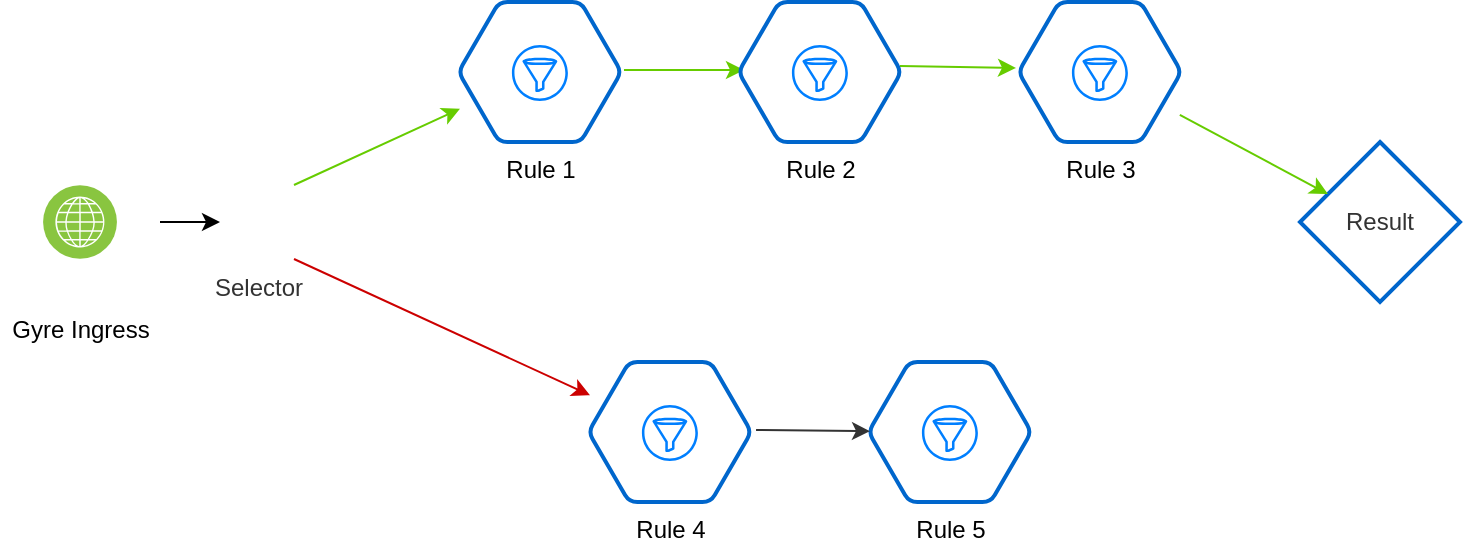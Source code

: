 <mxfile version="13.6.0" type="github">
  <diagram id="mbLd_7xyFMw22nvcEJfl" name="Page-1">
    <mxGraphModel dx="877" dy="548" grid="0" gridSize="10" guides="1" tooltips="1" connect="1" arrows="1" fold="1" page="1" pageScale="1" pageWidth="850" pageHeight="1100" math="0" shadow="0">
      <root>
        <mxCell id="0" />
        <mxCell id="1" parent="0" />
        <mxCell id="xcntaz-6WNTdHxSm8VjF-6" value="" style="group" vertex="1" connectable="0" parent="1">
          <mxGeometry x="15" y="400" width="80" height="80" as="geometry" />
        </mxCell>
        <mxCell id="xcntaz-6WNTdHxSm8VjF-84" value="" style="group" vertex="1" connectable="0" parent="xcntaz-6WNTdHxSm8VjF-6">
          <mxGeometry width="80" height="80" as="geometry" />
        </mxCell>
        <mxCell id="xcntaz-6WNTdHxSm8VjF-4" value="Gyre Ingress" style="shape=image;html=1;verticalAlign=top;verticalLabelPosition=bottom;labelBackgroundColor=#ffffff;imageAspect=0;aspect=fixed;image=https://cdn1.iconfinder.com/data/icons/Gallifreyan_icons/128/R_Hex_Empty.png" vertex="1" parent="xcntaz-6WNTdHxSm8VjF-84">
          <mxGeometry width="80" height="80" as="geometry" />
        </mxCell>
        <mxCell id="xcntaz-6WNTdHxSm8VjF-5" value="" style="aspect=fixed;perimeter=ellipsePerimeter;html=1;align=center;shadow=0;dashed=0;fontColor=#4277BB;labelBackgroundColor=#ffffff;fontSize=12;spacingTop=3;image;image=img/lib/ibm/infrastructure/channels.svg;" vertex="1" parent="xcntaz-6WNTdHxSm8VjF-84">
          <mxGeometry x="21.538" y="21.538" width="36.923" height="36.923" as="geometry" />
        </mxCell>
        <mxCell id="xcntaz-6WNTdHxSm8VjF-16" value="" style="group" vertex="1" connectable="0" parent="1">
          <mxGeometry x="450" y="510" width="79.91" height="70" as="geometry" />
        </mxCell>
        <mxCell id="xcntaz-6WNTdHxSm8VjF-81" value="" style="group" vertex="1" connectable="0" parent="xcntaz-6WNTdHxSm8VjF-16">
          <mxGeometry width="79.91" height="70" as="geometry" />
        </mxCell>
        <mxCell id="xcntaz-6WNTdHxSm8VjF-17" value="Rule 5" style="shape=mxgraph.gcp.extras.blue_hexagon;html=1;verticalLabelPosition=bottom;verticalAlign=top;align=center;fillColor=#FFFFFF;strokeWidth=2;strokeColor=#0066CC;" vertex="1" parent="xcntaz-6WNTdHxSm8VjF-81">
          <mxGeometry width="79.91" height="70" as="geometry" />
        </mxCell>
        <mxCell id="xcntaz-6WNTdHxSm8VjF-18" value="" style="outlineConnect=0;fontColor=#232F3E;gradientColor=none;fillColor=#ffffff;dashed=0;verticalLabelPosition=bottom;verticalAlign=top;align=center;html=1;fontSize=12;fontStyle=0;aspect=fixed;shape=mxgraph.aws4.resourceIcon;resIcon=mxgraph.aws4.filtering_rule;strokeColor=#007FFF;" vertex="1" parent="xcntaz-6WNTdHxSm8VjF-81">
          <mxGeometry x="22.45" y="18" width="35" height="35" as="geometry" />
        </mxCell>
        <mxCell id="xcntaz-6WNTdHxSm8VjF-19" value="" style="group;verticalAlign=bottom;" vertex="1" connectable="0" parent="1">
          <mxGeometry x="310" y="510" width="79.91" height="70" as="geometry" />
        </mxCell>
        <mxCell id="xcntaz-6WNTdHxSm8VjF-20" value="Rule 4" style="shape=mxgraph.gcp.extras.blue_hexagon;html=1;verticalLabelPosition=bottom;verticalAlign=top;align=center;fillColor=#FFFFFF;strokeWidth=2;strokeColor=#0066CC;" vertex="1" parent="xcntaz-6WNTdHxSm8VjF-19">
          <mxGeometry width="79.91" height="70" as="geometry" />
        </mxCell>
        <mxCell id="xcntaz-6WNTdHxSm8VjF-21" value="" style="outlineConnect=0;fontColor=#232F3E;gradientColor=none;fillColor=#ffffff;dashed=0;verticalLabelPosition=bottom;verticalAlign=top;align=center;html=1;fontSize=12;fontStyle=0;aspect=fixed;shape=mxgraph.aws4.resourceIcon;resIcon=mxgraph.aws4.filtering_rule;strokeColor=#007FFF;" vertex="1" parent="xcntaz-6WNTdHxSm8VjF-19">
          <mxGeometry x="22.45" y="18" width="35" height="35" as="geometry" />
        </mxCell>
        <mxCell id="xcntaz-6WNTdHxSm8VjF-23" value="" style="endArrow=classic;html=1;exitX=1.026;exitY=0.486;exitDx=0;exitDy=0;exitPerimeter=0;entryX=0.025;entryY=0.486;entryDx=0;entryDy=0;entryPerimeter=0;strokeColor=#66CC00;" edge="1" parent="1" source="xcntaz-6WNTdHxSm8VjF-7" target="xcntaz-6WNTdHxSm8VjF-37">
          <mxGeometry width="50" height="50" relative="1" as="geometry">
            <mxPoint x="355" y="420" as="sourcePoint" />
            <mxPoint x="425" y="470" as="targetPoint" />
          </mxGeometry>
        </mxCell>
        <mxCell id="xcntaz-6WNTdHxSm8VjF-24" value="" style="endArrow=classic;html=1;exitX=1.001;exitY=0.457;exitDx=0;exitDy=0;exitPerimeter=0;entryX=-0.025;entryY=0.514;entryDx=0;entryDy=0;entryPerimeter=0;strokeColor=#66CC00;" edge="1" parent="1">
          <mxGeometry width="50" height="50" relative="1" as="geometry">
            <mxPoint x="464.99" y="361.99" as="sourcePoint" />
            <mxPoint x="523.002" y="362.98" as="targetPoint" />
          </mxGeometry>
        </mxCell>
        <mxCell id="xcntaz-6WNTdHxSm8VjF-28" value="&lt;font color=&quot;#333333&quot;&gt;Selector&lt;/font&gt;" style="shape=image;html=1;verticalAlign=top;verticalLabelPosition=bottom;labelBackgroundColor=none;imageAspect=0;aspect=fixed;image=https://cdn2.iconfinder.com/data/icons/font-awesome/1792/share-alt-square-128.png;strokeColor=#007FFF;strokeWidth=2;fillColor=#FFFFFF;gradientColor=none;fontColor=#66FF66;" vertex="1" parent="1">
          <mxGeometry x="125" y="421.5" width="37" height="37" as="geometry" />
        </mxCell>
        <mxCell id="xcntaz-6WNTdHxSm8VjF-29" value="" style="endArrow=classic;html=1;fontColor=#66FF66;exitX=1;exitY=0.5;exitDx=0;exitDy=0;entryX=0;entryY=0.5;entryDx=0;entryDy=0;" edge="1" parent="1" source="xcntaz-6WNTdHxSm8VjF-4" target="xcntaz-6WNTdHxSm8VjF-28">
          <mxGeometry width="50" height="50" relative="1" as="geometry">
            <mxPoint x="105" y="670" as="sourcePoint" />
            <mxPoint x="155" y="620" as="targetPoint" />
          </mxGeometry>
        </mxCell>
        <mxCell id="xcntaz-6WNTdHxSm8VjF-30" value="" style="endArrow=classic;html=1;fontColor=#66FF66;exitX=1;exitY=0;exitDx=0;exitDy=0;strokeColor=#66CC00;" edge="1" parent="1" source="xcntaz-6WNTdHxSm8VjF-28" target="xcntaz-6WNTdHxSm8VjF-7">
          <mxGeometry width="50" height="50" relative="1" as="geometry">
            <mxPoint x="155" y="690" as="sourcePoint" />
            <mxPoint x="205" y="640" as="targetPoint" />
          </mxGeometry>
        </mxCell>
        <mxCell id="xcntaz-6WNTdHxSm8VjF-31" value="" style="endArrow=classic;html=1;exitX=1;exitY=1;exitDx=0;exitDy=0;fontColor=#FF0000;strokeColor=#CC0000;" edge="1" parent="1" source="xcntaz-6WNTdHxSm8VjF-28" target="xcntaz-6WNTdHxSm8VjF-20">
          <mxGeometry width="50" height="50" relative="1" as="geometry">
            <mxPoint x="195" y="700" as="sourcePoint" />
            <mxPoint x="245" y="650" as="targetPoint" />
          </mxGeometry>
        </mxCell>
        <mxCell id="xcntaz-6WNTdHxSm8VjF-32" value="" style="endArrow=classic;html=1;fontColor=#FF0000;exitX=1.039;exitY=0.486;exitDx=0;exitDy=0;exitPerimeter=0;strokeColor=#333333;" edge="1" parent="1" source="xcntaz-6WNTdHxSm8VjF-20" target="xcntaz-6WNTdHxSm8VjF-17">
          <mxGeometry width="50" height="50" relative="1" as="geometry">
            <mxPoint x="395" y="543" as="sourcePoint" />
            <mxPoint x="295" y="690" as="targetPoint" />
          </mxGeometry>
        </mxCell>
        <mxCell id="xcntaz-6WNTdHxSm8VjF-36" value="" style="group;verticalAlign=bottom;" vertex="1" connectable="0" parent="1">
          <mxGeometry x="385" y="330" width="79.91" height="70" as="geometry" />
        </mxCell>
        <mxCell id="xcntaz-6WNTdHxSm8VjF-37" value="Rule 2" style="shape=mxgraph.gcp.extras.blue_hexagon;html=1;verticalLabelPosition=bottom;verticalAlign=top;align=center;fillColor=#FFFFFF;strokeWidth=2;strokeColor=#0066CC;" vertex="1" parent="xcntaz-6WNTdHxSm8VjF-36">
          <mxGeometry width="79.91" height="70" as="geometry" />
        </mxCell>
        <mxCell id="xcntaz-6WNTdHxSm8VjF-38" value="" style="outlineConnect=0;fontColor=#232F3E;gradientColor=none;fillColor=#ffffff;dashed=0;verticalLabelPosition=bottom;verticalAlign=top;align=center;html=1;fontSize=12;fontStyle=0;aspect=fixed;shape=mxgraph.aws4.resourceIcon;resIcon=mxgraph.aws4.filtering_rule;strokeColor=#007FFF;" vertex="1" parent="xcntaz-6WNTdHxSm8VjF-36">
          <mxGeometry x="22.45" y="18" width="35" height="35" as="geometry" />
        </mxCell>
        <mxCell id="xcntaz-6WNTdHxSm8VjF-39" value="" style="shape=image;html=1;verticalAlign=top;verticalLabelPosition=bottom;labelBackgroundColor=#ffffff;imageAspect=0;aspect=fixed;image=https://cdn0.iconfinder.com/data/icons/small-n-flat/24/678134-sign-check-128.png;strokeColor=#007FFF;strokeWidth=2;fillColor=#FFFFFF;gradientColor=none;fontColor=#FF0000;" vertex="1" parent="xcntaz-6WNTdHxSm8VjF-36">
          <mxGeometry x="69.91" y="8" width="10" height="10" as="geometry" />
        </mxCell>
        <mxCell id="xcntaz-6WNTdHxSm8VjF-40" value="" style="group;verticalAlign=bottom;" vertex="1" connectable="0" parent="1">
          <mxGeometry x="525" y="330" width="79.91" height="70" as="geometry" />
        </mxCell>
        <mxCell id="xcntaz-6WNTdHxSm8VjF-41" value="Rule 3" style="shape=mxgraph.gcp.extras.blue_hexagon;html=1;verticalLabelPosition=bottom;verticalAlign=top;align=center;fillColor=#FFFFFF;strokeWidth=2;strokeColor=#0066CC;" vertex="1" parent="xcntaz-6WNTdHxSm8VjF-40">
          <mxGeometry width="79.91" height="70" as="geometry" />
        </mxCell>
        <mxCell id="xcntaz-6WNTdHxSm8VjF-42" value="" style="outlineConnect=0;fontColor=#232F3E;gradientColor=none;fillColor=#ffffff;dashed=0;verticalLabelPosition=bottom;verticalAlign=top;align=center;html=1;fontSize=12;fontStyle=0;aspect=fixed;shape=mxgraph.aws4.resourceIcon;resIcon=mxgraph.aws4.filtering_rule;strokeColor=#007FFF;" vertex="1" parent="xcntaz-6WNTdHxSm8VjF-40">
          <mxGeometry x="22.45" y="18" width="35" height="35" as="geometry" />
        </mxCell>
        <mxCell id="xcntaz-6WNTdHxSm8VjF-43" value="" style="shape=image;html=1;verticalAlign=top;verticalLabelPosition=bottom;labelBackgroundColor=#ffffff;imageAspect=0;aspect=fixed;image=https://cdn0.iconfinder.com/data/icons/small-n-flat/24/678134-sign-check-128.png;strokeColor=#007FFF;strokeWidth=2;fillColor=#FFFFFF;gradientColor=none;fontColor=#FF0000;" vertex="1" parent="xcntaz-6WNTdHxSm8VjF-40">
          <mxGeometry x="69.91" y="8" width="10" height="10" as="geometry" />
        </mxCell>
        <mxCell id="xcntaz-6WNTdHxSm8VjF-44" value="&lt;font color=&quot;#333333&quot;&gt;Result&lt;/font&gt;" style="rhombus;whiteSpace=wrap;html=1;labelBackgroundColor=none;strokeWidth=2;fillColor=#FFFFFF;gradientColor=none;fontColor=#FF0000;strokeColor=#0066CC;" vertex="1" parent="1">
          <mxGeometry x="665" y="400" width="80" height="80" as="geometry" />
        </mxCell>
        <mxCell id="xcntaz-6WNTdHxSm8VjF-45" value="" style="shape=image;html=1;verticalAlign=top;verticalLabelPosition=bottom;labelBackgroundColor=#ffffff;imageAspect=0;aspect=fixed;image=https://cdn0.iconfinder.com/data/icons/small-n-flat/24/678134-sign-check-128.png;strokeColor=#007FFF;strokeWidth=2;fillColor=#FFFFFF;gradientColor=none;fontColor=#FF0000;" vertex="1" parent="1">
          <mxGeometry x="725" y="411.5" width="10" height="10" as="geometry" />
        </mxCell>
        <mxCell id="xcntaz-6WNTdHxSm8VjF-46" value="" style="endArrow=classic;html=1;strokeColor=#66CC00;fontColor=#FF0000;" edge="1" parent="1" source="xcntaz-6WNTdHxSm8VjF-41" target="xcntaz-6WNTdHxSm8VjF-44">
          <mxGeometry width="50" height="50" relative="1" as="geometry">
            <mxPoint x="605" y="360" as="sourcePoint" />
            <mxPoint x="705" y="640" as="targetPoint" />
          </mxGeometry>
        </mxCell>
        <mxCell id="xcntaz-6WNTdHxSm8VjF-73" value="" style="group" vertex="1" connectable="0" parent="1">
          <mxGeometry x="245" y="330" width="79.91" height="70" as="geometry" />
        </mxCell>
        <mxCell id="xcntaz-6WNTdHxSm8VjF-68" value="" style="group" vertex="1" connectable="0" parent="xcntaz-6WNTdHxSm8VjF-73">
          <mxGeometry width="79.91" height="70" as="geometry" />
        </mxCell>
        <mxCell id="xcntaz-6WNTdHxSm8VjF-9" value="" style="group;verticalAlign=bottom;spacingTop=0;labelPosition=left;verticalLabelPosition=top;align=right;horizontal=0;spacing=10;" vertex="1" connectable="0" parent="xcntaz-6WNTdHxSm8VjF-68">
          <mxGeometry width="79.91" height="70" as="geometry" />
        </mxCell>
        <mxCell id="xcntaz-6WNTdHxSm8VjF-7" value="Rule 1&lt;br&gt;" style="shape=mxgraph.gcp.extras.blue_hexagon;html=1;verticalLabelPosition=bottom;verticalAlign=top;align=center;fillColor=#FFFFFF;strokeWidth=2;strokeColor=#0066CC;" vertex="1" parent="xcntaz-6WNTdHxSm8VjF-9">
          <mxGeometry width="79.91" height="70" as="geometry" />
        </mxCell>
        <mxCell id="xcntaz-6WNTdHxSm8VjF-8" value="" style="outlineConnect=0;fontColor=#232F3E;gradientColor=none;fillColor=#ffffff;dashed=0;verticalLabelPosition=bottom;verticalAlign=top;align=center;html=1;fontSize=12;fontStyle=0;aspect=fixed;shape=mxgraph.aws4.resourceIcon;resIcon=mxgraph.aws4.filtering_rule;strokeColor=#007FFF;" vertex="1" parent="xcntaz-6WNTdHxSm8VjF-9">
          <mxGeometry x="22.45" y="18" width="35" height="35" as="geometry" />
        </mxCell>
        <mxCell id="xcntaz-6WNTdHxSm8VjF-33" value="" style="shape=image;html=1;verticalAlign=top;verticalLabelPosition=bottom;labelBackgroundColor=#ffffff;imageAspect=0;aspect=fixed;image=https://cdn0.iconfinder.com/data/icons/small-n-flat/24/678134-sign-check-128.png;strokeColor=#007FFF;strokeWidth=2;fillColor=#FFFFFF;gradientColor=none;fontColor=#FF0000;" vertex="1" parent="xcntaz-6WNTdHxSm8VjF-9">
          <mxGeometry x="69.91" y="8" width="10" height="10" as="geometry" />
        </mxCell>
      </root>
    </mxGraphModel>
  </diagram>
</mxfile>
